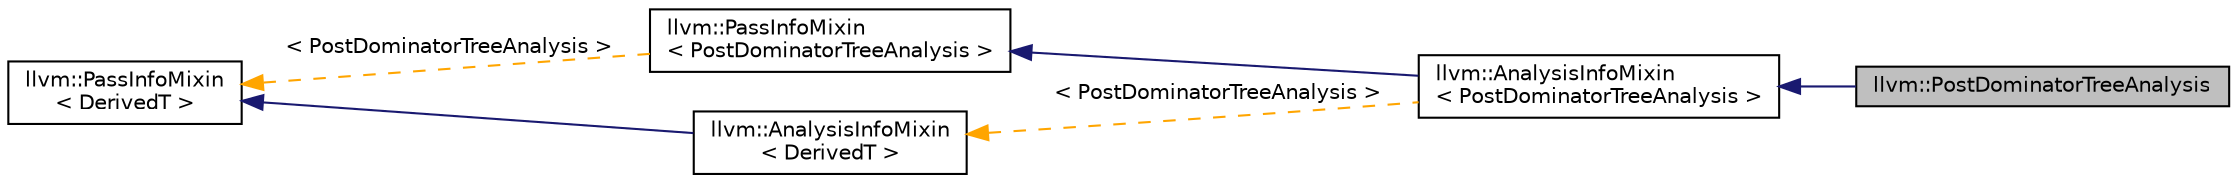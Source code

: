 digraph "llvm::PostDominatorTreeAnalysis"
{
 // LATEX_PDF_SIZE
  bgcolor="transparent";
  edge [fontname="Helvetica",fontsize="10",labelfontname="Helvetica",labelfontsize="10"];
  node [fontname="Helvetica",fontsize="10",shape=record];
  rankdir="LR";
  Node1 [label="llvm::PostDominatorTreeAnalysis",height=0.2,width=0.4,color="black", fillcolor="grey75", style="filled", fontcolor="black",tooltip="Analysis pass which computes a PostDominatorTree."];
  Node2 -> Node1 [dir="back",color="midnightblue",fontsize="10",style="solid",fontname="Helvetica"];
  Node2 [label="llvm::AnalysisInfoMixin\l\< PostDominatorTreeAnalysis \>",height=0.2,width=0.4,color="black",URL="$structllvm_1_1AnalysisInfoMixin.html",tooltip=" "];
  Node3 -> Node2 [dir="back",color="midnightblue",fontsize="10",style="solid",fontname="Helvetica"];
  Node3 [label="llvm::PassInfoMixin\l\< PostDominatorTreeAnalysis \>",height=0.2,width=0.4,color="black",URL="$structllvm_1_1PassInfoMixin.html",tooltip=" "];
  Node4 -> Node3 [dir="back",color="orange",fontsize="10",style="dashed",label=" \< PostDominatorTreeAnalysis \>" ,fontname="Helvetica"];
  Node4 [label="llvm::PassInfoMixin\l\< DerivedT \>",height=0.2,width=0.4,color="black",URL="$structllvm_1_1PassInfoMixin.html",tooltip="A CRTP mix-in to automatically provide informational APIs needed for passes."];
  Node5 -> Node2 [dir="back",color="orange",fontsize="10",style="dashed",label=" \< PostDominatorTreeAnalysis \>" ,fontname="Helvetica"];
  Node5 [label="llvm::AnalysisInfoMixin\l\< DerivedT \>",height=0.2,width=0.4,color="black",URL="$structllvm_1_1AnalysisInfoMixin.html",tooltip="A CRTP mix-in that provides informational APIs needed for analysis passes."];
  Node4 -> Node5 [dir="back",color="midnightblue",fontsize="10",style="solid",fontname="Helvetica"];
}

